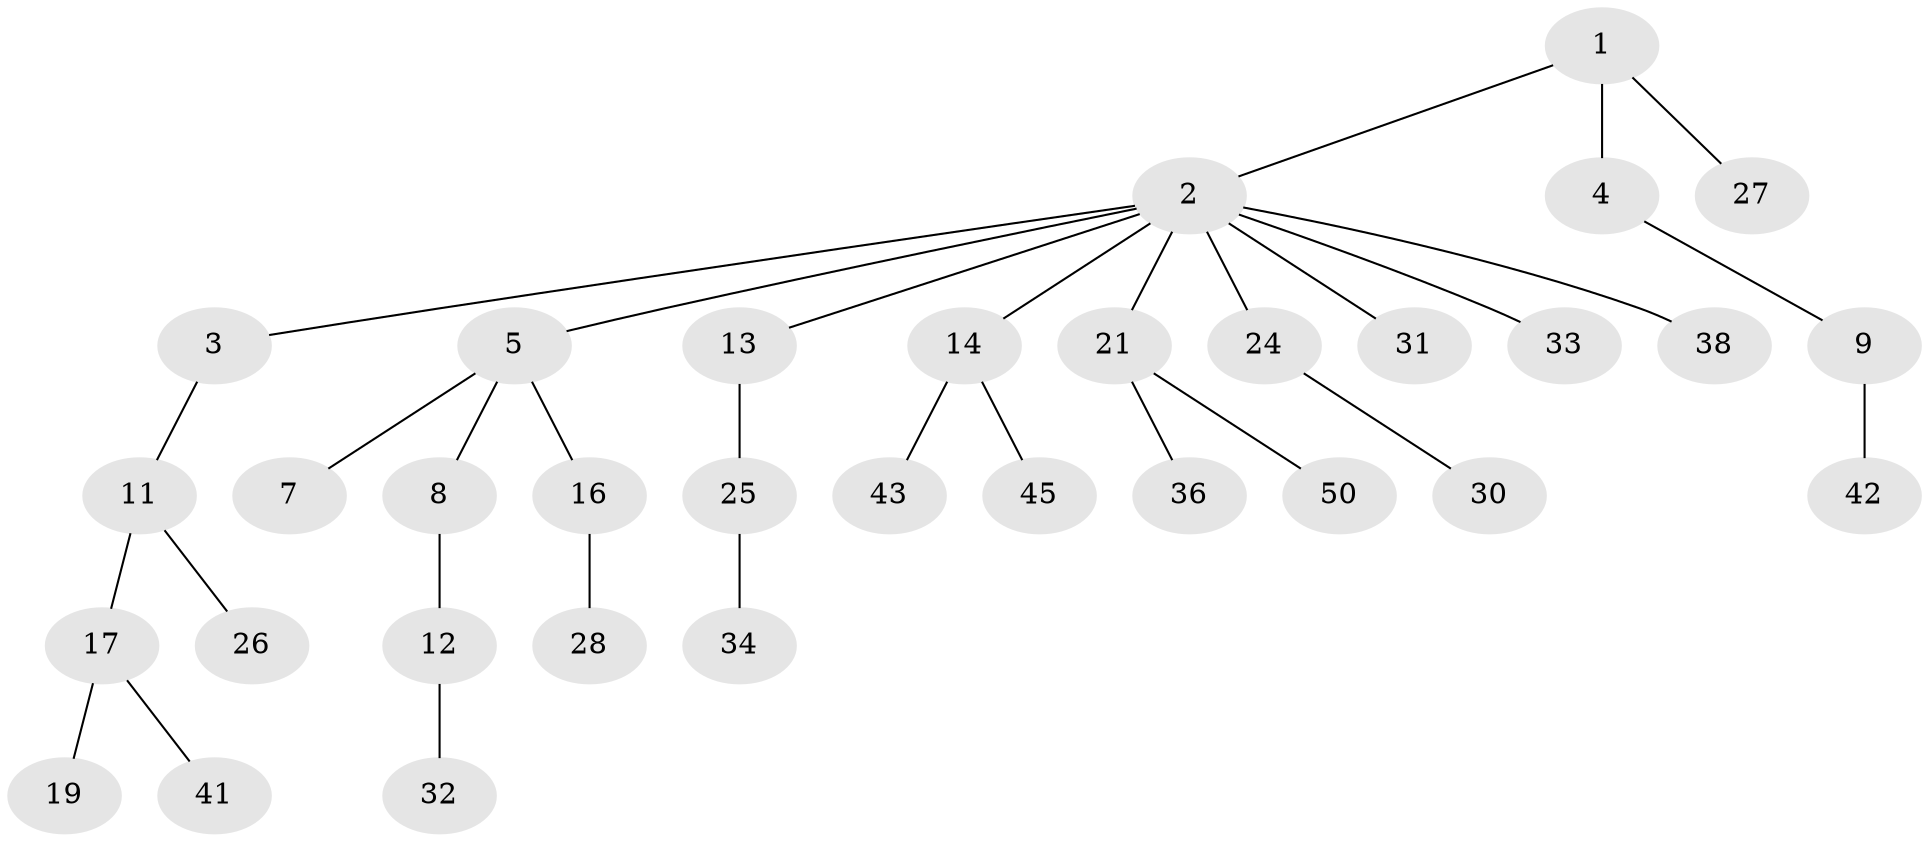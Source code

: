 // Generated by graph-tools (version 1.1) at 2025/52/02/27/25 19:52:10]
// undirected, 33 vertices, 32 edges
graph export_dot {
graph [start="1"]
  node [color=gray90,style=filled];
  1 [super="+6"];
  2 [super="+10"];
  3 [super="+47"];
  4;
  5 [super="+37"];
  7 [super="+20"];
  8 [super="+44"];
  9 [super="+22"];
  11 [super="+40"];
  12 [super="+15"];
  13;
  14 [super="+18"];
  16 [super="+23"];
  17 [super="+29"];
  19;
  21 [super="+46"];
  24 [super="+48"];
  25 [super="+35"];
  26 [super="+39"];
  27;
  28 [super="+49"];
  30;
  31;
  32;
  33;
  34;
  36;
  38;
  41;
  42;
  43;
  45;
  50;
  1 -- 2;
  1 -- 4;
  1 -- 27;
  2 -- 3;
  2 -- 5;
  2 -- 13;
  2 -- 14;
  2 -- 24;
  2 -- 31;
  2 -- 33;
  2 -- 21;
  2 -- 38;
  3 -- 11;
  4 -- 9;
  5 -- 7;
  5 -- 8;
  5 -- 16;
  8 -- 12;
  9 -- 42;
  11 -- 17;
  11 -- 26;
  12 -- 32;
  13 -- 25;
  14 -- 43;
  14 -- 45;
  16 -- 28;
  17 -- 19;
  17 -- 41;
  21 -- 36;
  21 -- 50;
  24 -- 30;
  25 -- 34;
}
